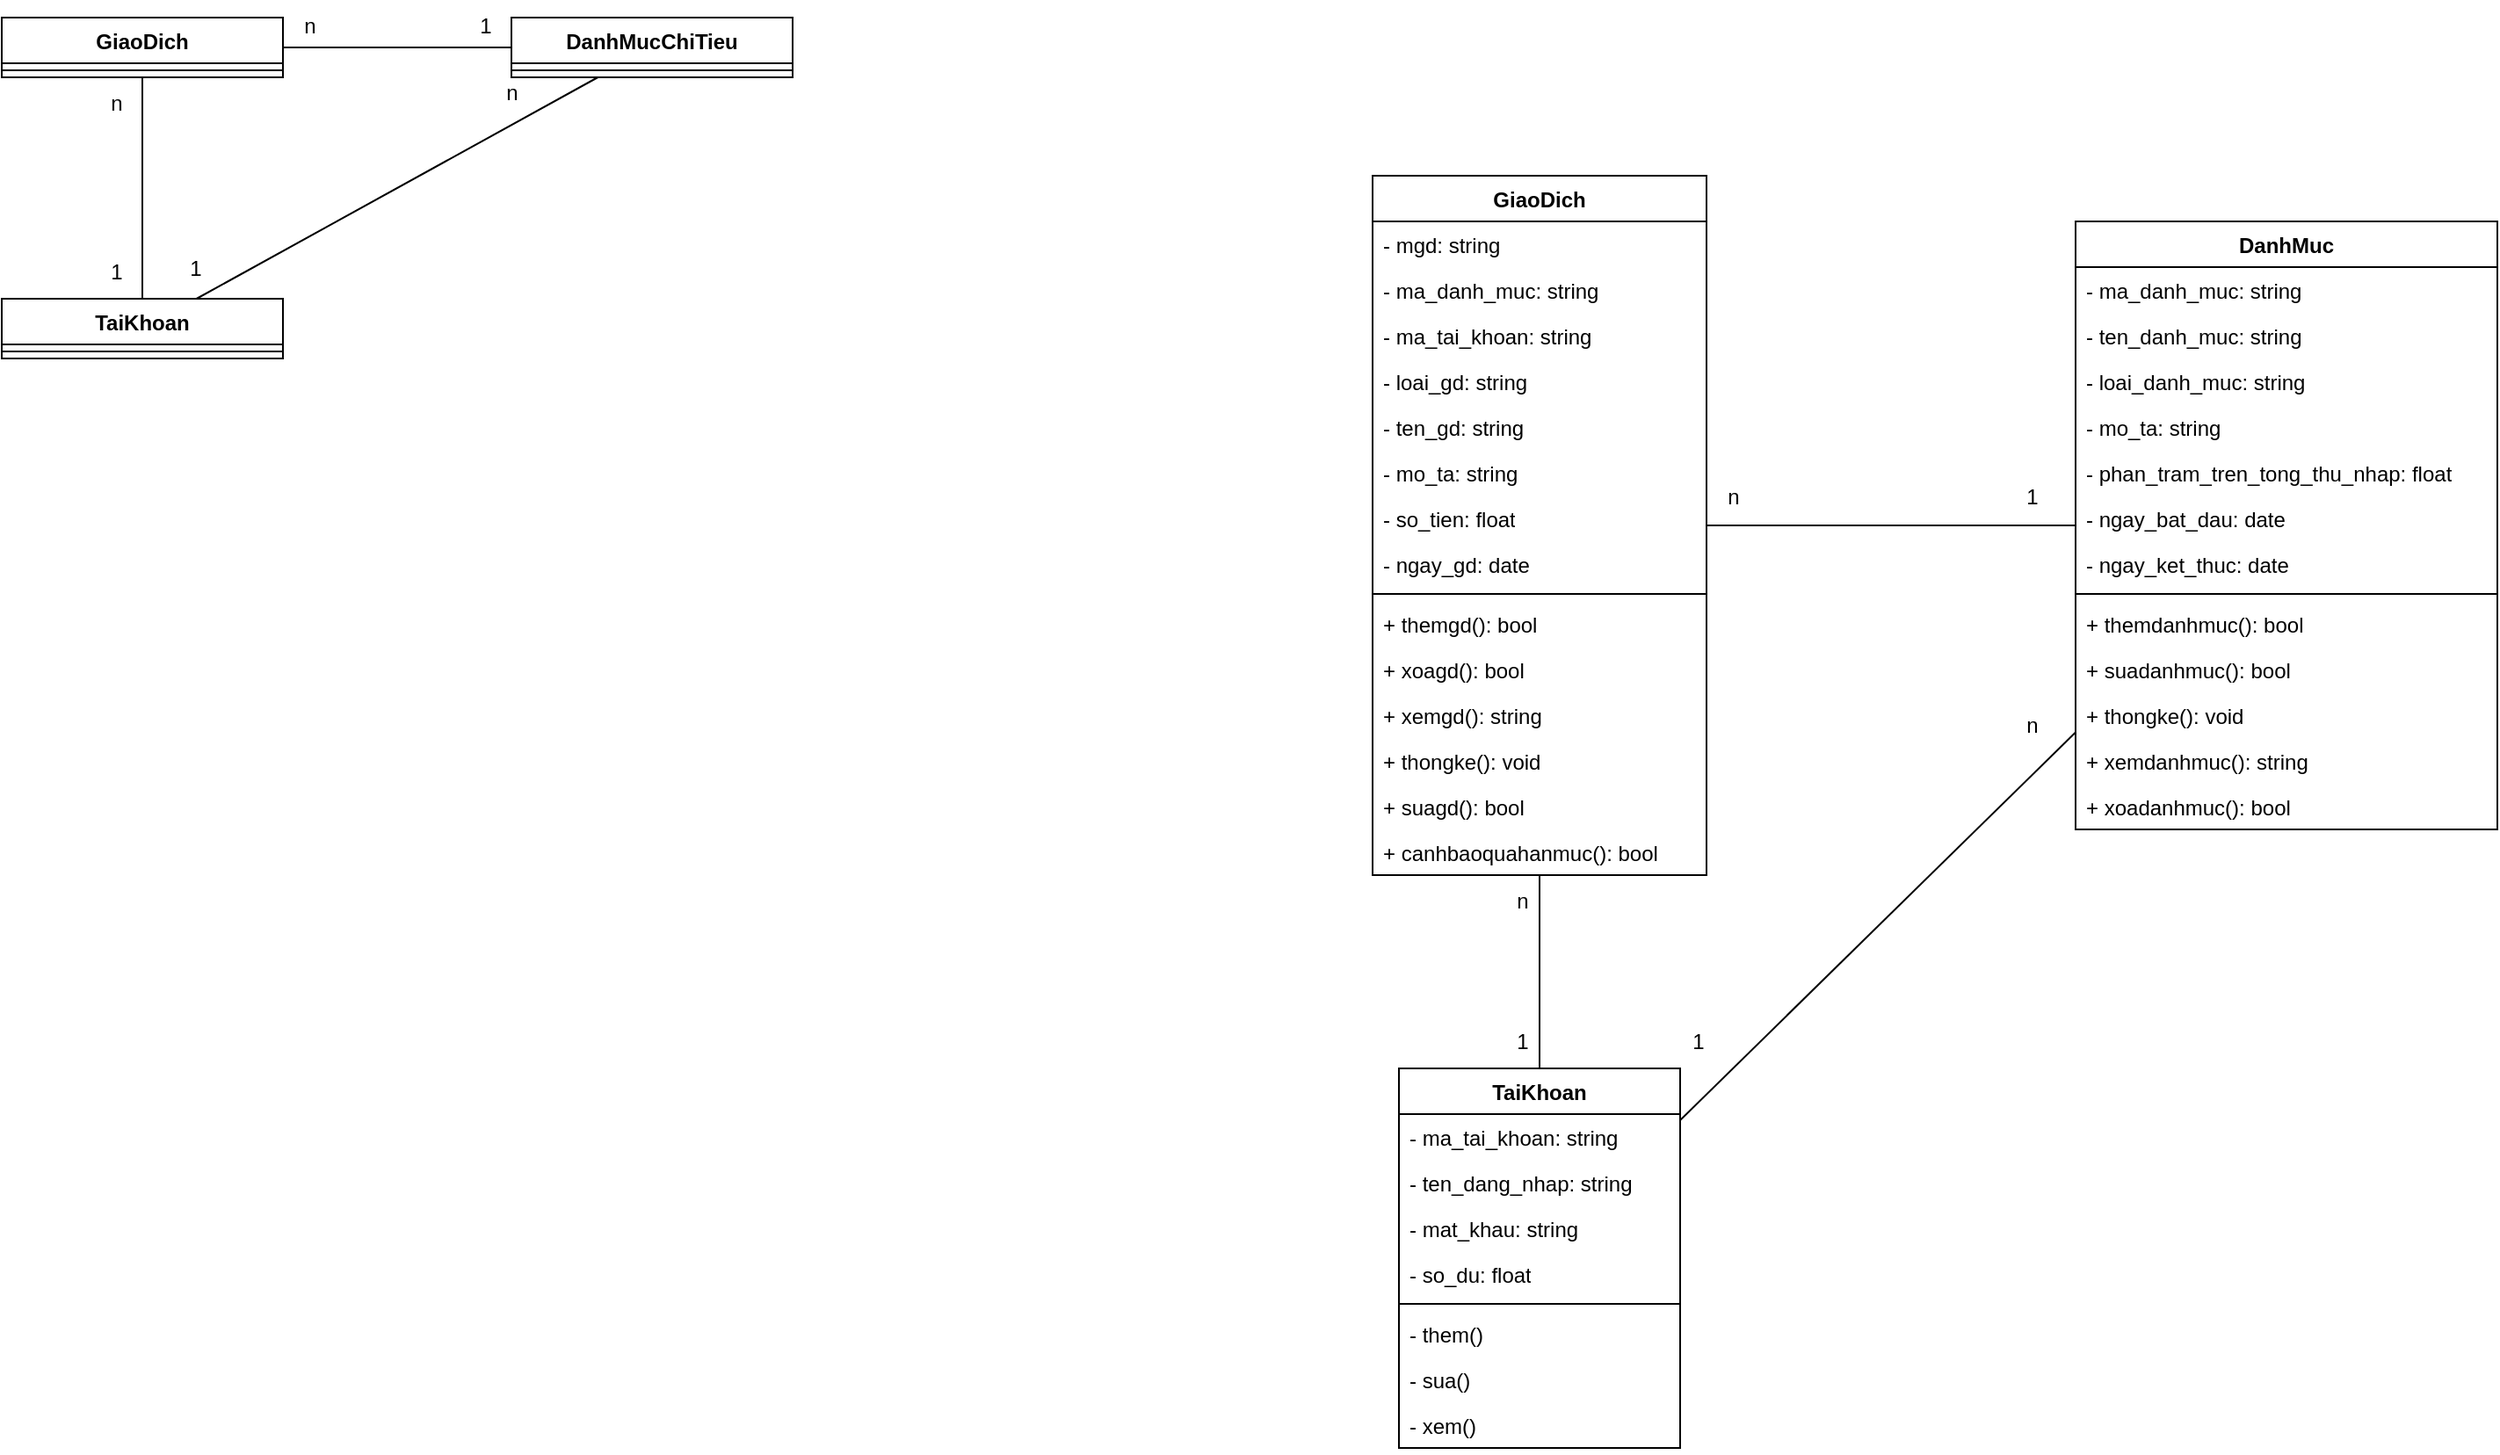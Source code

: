 <mxfile version="26.1.1">
  <diagram name="Page-1" id="j3x9xUhL0cNgf8u2Gdfp">
    <mxGraphModel dx="1903" dy="736" grid="1" gridSize="10" guides="1" tooltips="1" connect="1" arrows="1" fold="1" page="1" pageScale="1" pageWidth="850" pageHeight="1100" math="0" shadow="0">
      <root>
        <mxCell id="0" />
        <mxCell id="1" parent="0" />
        <mxCell id="YdEeC9AdQF0rcREv8JUe-7" value="GiaoDich" style="swimlane;fontStyle=1;align=center;verticalAlign=top;childLayout=stackLayout;horizontal=1;startSize=26;horizontalStack=0;resizeParent=1;resizeParentMax=0;resizeLast=0;collapsible=1;marginBottom=0;whiteSpace=wrap;html=1;" parent="1" vertex="1">
          <mxGeometry x="120" y="130" width="160" height="34" as="geometry" />
        </mxCell>
        <mxCell id="YdEeC9AdQF0rcREv8JUe-9" value="" style="line;strokeWidth=1;fillColor=none;align=left;verticalAlign=middle;spacingTop=-1;spacingLeft=3;spacingRight=3;rotatable=0;labelPosition=right;points=[];portConstraint=eastwest;strokeColor=inherit;" parent="YdEeC9AdQF0rcREv8JUe-7" vertex="1">
          <mxGeometry y="26" width="160" height="8" as="geometry" />
        </mxCell>
        <mxCell id="YdEeC9AdQF0rcREv8JUe-11" value="DanhMucChiTieu" style="swimlane;fontStyle=1;align=center;verticalAlign=top;childLayout=stackLayout;horizontal=1;startSize=26;horizontalStack=0;resizeParent=1;resizeParentMax=0;resizeLast=0;collapsible=1;marginBottom=0;whiteSpace=wrap;html=1;" parent="1" vertex="1">
          <mxGeometry x="410" y="130" width="160" height="34" as="geometry" />
        </mxCell>
        <mxCell id="YdEeC9AdQF0rcREv8JUe-12" value="" style="line;strokeWidth=1;fillColor=none;align=left;verticalAlign=middle;spacingTop=-1;spacingLeft=3;spacingRight=3;rotatable=0;labelPosition=right;points=[];portConstraint=eastwest;strokeColor=inherit;" parent="YdEeC9AdQF0rcREv8JUe-11" vertex="1">
          <mxGeometry y="26" width="160" height="8" as="geometry" />
        </mxCell>
        <mxCell id="YdEeC9AdQF0rcREv8JUe-13" value="TaiKhoan" style="swimlane;fontStyle=1;align=center;verticalAlign=top;childLayout=stackLayout;horizontal=1;startSize=26;horizontalStack=0;resizeParent=1;resizeParentMax=0;resizeLast=0;collapsible=1;marginBottom=0;whiteSpace=wrap;html=1;" parent="1" vertex="1">
          <mxGeometry x="120" y="290" width="160" height="34" as="geometry" />
        </mxCell>
        <mxCell id="YdEeC9AdQF0rcREv8JUe-14" value="" style="line;strokeWidth=1;fillColor=none;align=left;verticalAlign=middle;spacingTop=-1;spacingLeft=3;spacingRight=3;rotatable=0;labelPosition=right;points=[];portConstraint=eastwest;strokeColor=inherit;" parent="YdEeC9AdQF0rcREv8JUe-13" vertex="1">
          <mxGeometry y="26" width="160" height="8" as="geometry" />
        </mxCell>
        <mxCell id="YdEeC9AdQF0rcREv8JUe-22" value="" style="endArrow=none;html=1;rounded=0;" parent="1" source="YdEeC9AdQF0rcREv8JUe-13" target="YdEeC9AdQF0rcREv8JUe-7" edge="1">
          <mxGeometry width="50" height="50" relative="1" as="geometry">
            <mxPoint x="400" y="280" as="sourcePoint" />
            <mxPoint x="450" y="230" as="targetPoint" />
          </mxGeometry>
        </mxCell>
        <mxCell id="YdEeC9AdQF0rcREv8JUe-23" value="" style="endArrow=none;html=1;rounded=0;" parent="1" source="YdEeC9AdQF0rcREv8JUe-13" target="YdEeC9AdQF0rcREv8JUe-11" edge="1">
          <mxGeometry width="50" height="50" relative="1" as="geometry">
            <mxPoint x="210" y="300" as="sourcePoint" />
            <mxPoint x="210" y="174" as="targetPoint" />
          </mxGeometry>
        </mxCell>
        <mxCell id="YdEeC9AdQF0rcREv8JUe-24" value="" style="endArrow=none;html=1;rounded=0;" parent="1" source="YdEeC9AdQF0rcREv8JUe-7" target="YdEeC9AdQF0rcREv8JUe-11" edge="1">
          <mxGeometry width="50" height="50" relative="1" as="geometry">
            <mxPoint x="241" y="300" as="sourcePoint" />
            <mxPoint x="469" y="174" as="targetPoint" />
          </mxGeometry>
        </mxCell>
        <mxCell id="YdEeC9AdQF0rcREv8JUe-26" value="n" style="text;html=1;align=center;verticalAlign=middle;resizable=0;points=[];autosize=1;strokeColor=none;fillColor=none;" parent="1" vertex="1">
          <mxGeometry x="170" y="164" width="30" height="30" as="geometry" />
        </mxCell>
        <mxCell id="YdEeC9AdQF0rcREv8JUe-27" value="1" style="text;html=1;align=center;verticalAlign=middle;resizable=0;points=[];autosize=1;strokeColor=none;fillColor=none;" parent="1" vertex="1">
          <mxGeometry x="170" y="260" width="30" height="30" as="geometry" />
        </mxCell>
        <mxCell id="YdEeC9AdQF0rcREv8JUe-28" value="n" style="text;html=1;align=center;verticalAlign=middle;resizable=0;points=[];autosize=1;strokeColor=none;fillColor=none;" parent="1" vertex="1">
          <mxGeometry x="280" y="120" width="30" height="30" as="geometry" />
        </mxCell>
        <mxCell id="YdEeC9AdQF0rcREv8JUe-29" value="1" style="text;html=1;align=center;verticalAlign=middle;resizable=0;points=[];autosize=1;strokeColor=none;fillColor=none;" parent="1" vertex="1">
          <mxGeometry x="380" y="120" width="30" height="30" as="geometry" />
        </mxCell>
        <mxCell id="YdEeC9AdQF0rcREv8JUe-30" value="1" style="text;html=1;align=center;verticalAlign=middle;resizable=0;points=[];autosize=1;strokeColor=none;fillColor=none;" parent="1" vertex="1">
          <mxGeometry x="215" y="258" width="30" height="30" as="geometry" />
        </mxCell>
        <mxCell id="YdEeC9AdQF0rcREv8JUe-31" value="n" style="text;html=1;align=center;verticalAlign=middle;resizable=0;points=[];autosize=1;strokeColor=none;fillColor=none;" parent="1" vertex="1">
          <mxGeometry x="395" y="158" width="30" height="30" as="geometry" />
        </mxCell>
        <mxCell id="YdEeC9AdQF0rcREv8JUe-34" value="GiaoDich" style="swimlane;fontStyle=1;align=center;verticalAlign=top;childLayout=stackLayout;horizontal=1;startSize=26;horizontalStack=0;resizeParent=1;resizeParentMax=0;resizeLast=0;collapsible=1;marginBottom=0;whiteSpace=wrap;html=1;" parent="1" vertex="1">
          <mxGeometry x="900" y="220" width="190" height="398" as="geometry" />
        </mxCell>
        <mxCell id="YdEeC9AdQF0rcREv8JUe-53" value="- mgd: string" style="text;strokeColor=none;fillColor=none;align=left;verticalAlign=top;spacingLeft=4;spacingRight=4;overflow=hidden;rotatable=0;points=[[0,0.5],[1,0.5]];portConstraint=eastwest;whiteSpace=wrap;html=1;" parent="YdEeC9AdQF0rcREv8JUe-34" vertex="1">
          <mxGeometry y="26" width="190" height="26" as="geometry" />
        </mxCell>
        <mxCell id="YdEeC9AdQF0rcREv8JUe-54" value="- ma_danh_muc: string" style="text;strokeColor=none;fillColor=none;align=left;verticalAlign=top;spacingLeft=4;spacingRight=4;overflow=hidden;rotatable=0;points=[[0,0.5],[1,0.5]];portConstraint=eastwest;whiteSpace=wrap;html=1;" parent="YdEeC9AdQF0rcREv8JUe-34" vertex="1">
          <mxGeometry y="52" width="190" height="26" as="geometry" />
        </mxCell>
        <mxCell id="YdEeC9AdQF0rcREv8JUe-56" value="- ma_tai_khoan: string" style="text;strokeColor=none;fillColor=none;align=left;verticalAlign=top;spacingLeft=4;spacingRight=4;overflow=hidden;rotatable=0;points=[[0,0.5],[1,0.5]];portConstraint=eastwest;whiteSpace=wrap;html=1;" parent="YdEeC9AdQF0rcREv8JUe-34" vertex="1">
          <mxGeometry y="78" width="190" height="26" as="geometry" />
        </mxCell>
        <mxCell id="YdEeC9AdQF0rcREv8JUe-55" value="- loai_gd: string" style="text;strokeColor=none;fillColor=none;align=left;verticalAlign=top;spacingLeft=4;spacingRight=4;overflow=hidden;rotatable=0;points=[[0,0.5],[1,0.5]];portConstraint=eastwest;whiteSpace=wrap;html=1;" parent="YdEeC9AdQF0rcREv8JUe-34" vertex="1">
          <mxGeometry y="104" width="190" height="26" as="geometry" />
        </mxCell>
        <mxCell id="YdEeC9AdQF0rcREv8JUe-58" value="- ten_gd: string" style="text;strokeColor=none;fillColor=none;align=left;verticalAlign=top;spacingLeft=4;spacingRight=4;overflow=hidden;rotatable=0;points=[[0,0.5],[1,0.5]];portConstraint=eastwest;whiteSpace=wrap;html=1;" parent="YdEeC9AdQF0rcREv8JUe-34" vertex="1">
          <mxGeometry y="130" width="190" height="26" as="geometry" />
        </mxCell>
        <mxCell id="YdEeC9AdQF0rcREv8JUe-59" value="- mo_ta: string" style="text;strokeColor=none;fillColor=none;align=left;verticalAlign=top;spacingLeft=4;spacingRight=4;overflow=hidden;rotatable=0;points=[[0,0.5],[1,0.5]];portConstraint=eastwest;whiteSpace=wrap;html=1;" parent="YdEeC9AdQF0rcREv8JUe-34" vertex="1">
          <mxGeometry y="156" width="190" height="26" as="geometry" />
        </mxCell>
        <mxCell id="YdEeC9AdQF0rcREv8JUe-60" value="- so_tien: float" style="text;strokeColor=none;fillColor=none;align=left;verticalAlign=top;spacingLeft=4;spacingRight=4;overflow=hidden;rotatable=0;points=[[0,0.5],[1,0.5]];portConstraint=eastwest;whiteSpace=wrap;html=1;" parent="YdEeC9AdQF0rcREv8JUe-34" vertex="1">
          <mxGeometry y="182" width="190" height="26" as="geometry" />
        </mxCell>
        <mxCell id="YdEeC9AdQF0rcREv8JUe-61" value="- ngay_gd: date" style="text;strokeColor=none;fillColor=none;align=left;verticalAlign=top;spacingLeft=4;spacingRight=4;overflow=hidden;rotatable=0;points=[[0,0.5],[1,0.5]];portConstraint=eastwest;whiteSpace=wrap;html=1;" parent="YdEeC9AdQF0rcREv8JUe-34" vertex="1">
          <mxGeometry y="208" width="190" height="26" as="geometry" />
        </mxCell>
        <mxCell id="YdEeC9AdQF0rcREv8JUe-35" value="" style="line;strokeWidth=1;fillColor=none;align=left;verticalAlign=middle;spacingTop=-1;spacingLeft=3;spacingRight=3;rotatable=0;labelPosition=right;points=[];portConstraint=eastwest;strokeColor=inherit;" parent="YdEeC9AdQF0rcREv8JUe-34" vertex="1">
          <mxGeometry y="234" width="190" height="8" as="geometry" />
        </mxCell>
        <mxCell id="YdEeC9AdQF0rcREv8JUe-70" value="+ themgd(): bool" style="text;strokeColor=none;fillColor=none;align=left;verticalAlign=top;spacingLeft=4;spacingRight=4;overflow=hidden;rotatable=0;points=[[0,0.5],[1,0.5]];portConstraint=eastwest;whiteSpace=wrap;html=1;" parent="YdEeC9AdQF0rcREv8JUe-34" vertex="1">
          <mxGeometry y="242" width="190" height="26" as="geometry" />
        </mxCell>
        <mxCell id="YdEeC9AdQF0rcREv8JUe-71" value="+ xoagd(): bool" style="text;strokeColor=none;fillColor=none;align=left;verticalAlign=top;spacingLeft=4;spacingRight=4;overflow=hidden;rotatable=0;points=[[0,0.5],[1,0.5]];portConstraint=eastwest;whiteSpace=wrap;html=1;" parent="YdEeC9AdQF0rcREv8JUe-34" vertex="1">
          <mxGeometry y="268" width="190" height="26" as="geometry" />
        </mxCell>
        <mxCell id="YdEeC9AdQF0rcREv8JUe-72" value="+ xemgd(): string" style="text;strokeColor=none;fillColor=none;align=left;verticalAlign=top;spacingLeft=4;spacingRight=4;overflow=hidden;rotatable=0;points=[[0,0.5],[1,0.5]];portConstraint=eastwest;whiteSpace=wrap;html=1;" parent="YdEeC9AdQF0rcREv8JUe-34" vertex="1">
          <mxGeometry y="294" width="190" height="26" as="geometry" />
        </mxCell>
        <mxCell id="YdEeC9AdQF0rcREv8JUe-73" value="+ thongke(): void" style="text;strokeColor=none;fillColor=none;align=left;verticalAlign=top;spacingLeft=4;spacingRight=4;overflow=hidden;rotatable=0;points=[[0,0.5],[1,0.5]];portConstraint=eastwest;whiteSpace=wrap;html=1;" parent="YdEeC9AdQF0rcREv8JUe-34" vertex="1">
          <mxGeometry y="320" width="190" height="26" as="geometry" />
        </mxCell>
        <mxCell id="YdEeC9AdQF0rcREv8JUe-74" value="+ suagd(): bool" style="text;strokeColor=none;fillColor=none;align=left;verticalAlign=top;spacingLeft=4;spacingRight=4;overflow=hidden;rotatable=0;points=[[0,0.5],[1,0.5]];portConstraint=eastwest;whiteSpace=wrap;html=1;" parent="YdEeC9AdQF0rcREv8JUe-34" vertex="1">
          <mxGeometry y="346" width="190" height="26" as="geometry" />
        </mxCell>
        <mxCell id="YdEeC9AdQF0rcREv8JUe-80" value="+ canhbaoquahanmuc(): bool" style="text;strokeColor=none;fillColor=none;align=left;verticalAlign=top;spacingLeft=4;spacingRight=4;overflow=hidden;rotatable=0;points=[[0,0.5],[1,0.5]];portConstraint=eastwest;whiteSpace=wrap;html=1;" parent="YdEeC9AdQF0rcREv8JUe-34" vertex="1">
          <mxGeometry y="372" width="190" height="26" as="geometry" />
        </mxCell>
        <mxCell id="YdEeC9AdQF0rcREv8JUe-36" value="DanhMuc" style="swimlane;fontStyle=1;align=center;verticalAlign=top;childLayout=stackLayout;horizontal=1;startSize=26;horizontalStack=0;resizeParent=1;resizeParentMax=0;resizeLast=0;collapsible=1;marginBottom=0;whiteSpace=wrap;html=1;" parent="1" vertex="1">
          <mxGeometry x="1300" y="246" width="240" height="346" as="geometry" />
        </mxCell>
        <mxCell id="YdEeC9AdQF0rcREv8JUe-62" value="- ma_danh_muc: string" style="text;strokeColor=none;fillColor=none;align=left;verticalAlign=top;spacingLeft=4;spacingRight=4;overflow=hidden;rotatable=0;points=[[0,0.5],[1,0.5]];portConstraint=eastwest;whiteSpace=wrap;html=1;" parent="YdEeC9AdQF0rcREv8JUe-36" vertex="1">
          <mxGeometry y="26" width="240" height="26" as="geometry" />
        </mxCell>
        <mxCell id="YdEeC9AdQF0rcREv8JUe-63" value="- ten_danh_muc: string" style="text;strokeColor=none;fillColor=none;align=left;verticalAlign=top;spacingLeft=4;spacingRight=4;overflow=hidden;rotatable=0;points=[[0,0.5],[1,0.5]];portConstraint=eastwest;whiteSpace=wrap;html=1;" parent="YdEeC9AdQF0rcREv8JUe-36" vertex="1">
          <mxGeometry y="52" width="240" height="26" as="geometry" />
        </mxCell>
        <mxCell id="YdEeC9AdQF0rcREv8JUe-64" value="- loai_danh_muc: string" style="text;strokeColor=none;fillColor=none;align=left;verticalAlign=top;spacingLeft=4;spacingRight=4;overflow=hidden;rotatable=0;points=[[0,0.5],[1,0.5]];portConstraint=eastwest;whiteSpace=wrap;html=1;" parent="YdEeC9AdQF0rcREv8JUe-36" vertex="1">
          <mxGeometry y="78" width="240" height="26" as="geometry" />
        </mxCell>
        <mxCell id="YdEeC9AdQF0rcREv8JUe-65" value="- mo_ta: string" style="text;strokeColor=none;fillColor=none;align=left;verticalAlign=top;spacingLeft=4;spacingRight=4;overflow=hidden;rotatable=0;points=[[0,0.5],[1,0.5]];portConstraint=eastwest;whiteSpace=wrap;html=1;" parent="YdEeC9AdQF0rcREv8JUe-36" vertex="1">
          <mxGeometry y="104" width="240" height="26" as="geometry" />
        </mxCell>
        <mxCell id="YdEeC9AdQF0rcREv8JUe-66" value="- phan_tram_tren_tong_thu_nhap: float" style="text;strokeColor=none;fillColor=none;align=left;verticalAlign=top;spacingLeft=4;spacingRight=4;overflow=hidden;rotatable=0;points=[[0,0.5],[1,0.5]];portConstraint=eastwest;whiteSpace=wrap;html=1;" parent="YdEeC9AdQF0rcREv8JUe-36" vertex="1">
          <mxGeometry y="130" width="240" height="26" as="geometry" />
        </mxCell>
        <mxCell id="YdEeC9AdQF0rcREv8JUe-68" value="- ngay_bat_dau: date" style="text;strokeColor=none;fillColor=none;align=left;verticalAlign=top;spacingLeft=4;spacingRight=4;overflow=hidden;rotatable=0;points=[[0,0.5],[1,0.5]];portConstraint=eastwest;whiteSpace=wrap;html=1;" parent="YdEeC9AdQF0rcREv8JUe-36" vertex="1">
          <mxGeometry y="156" width="240" height="26" as="geometry" />
        </mxCell>
        <mxCell id="YdEeC9AdQF0rcREv8JUe-69" value="- ngay_ket_thuc: date" style="text;strokeColor=none;fillColor=none;align=left;verticalAlign=top;spacingLeft=4;spacingRight=4;overflow=hidden;rotatable=0;points=[[0,0.5],[1,0.5]];portConstraint=eastwest;whiteSpace=wrap;html=1;" parent="YdEeC9AdQF0rcREv8JUe-36" vertex="1">
          <mxGeometry y="182" width="240" height="26" as="geometry" />
        </mxCell>
        <mxCell id="YdEeC9AdQF0rcREv8JUe-37" value="" style="line;strokeWidth=1;fillColor=none;align=left;verticalAlign=middle;spacingTop=-1;spacingLeft=3;spacingRight=3;rotatable=0;labelPosition=right;points=[];portConstraint=eastwest;strokeColor=inherit;" parent="YdEeC9AdQF0rcREv8JUe-36" vertex="1">
          <mxGeometry y="208" width="240" height="8" as="geometry" />
        </mxCell>
        <mxCell id="YdEeC9AdQF0rcREv8JUe-75" value="+ themdanhmuc(): bool" style="text;strokeColor=none;fillColor=none;align=left;verticalAlign=top;spacingLeft=4;spacingRight=4;overflow=hidden;rotatable=0;points=[[0,0.5],[1,0.5]];portConstraint=eastwest;whiteSpace=wrap;html=1;" parent="YdEeC9AdQF0rcREv8JUe-36" vertex="1">
          <mxGeometry y="216" width="240" height="26" as="geometry" />
        </mxCell>
        <mxCell id="YdEeC9AdQF0rcREv8JUe-79" value="+ suadanhmuc(): bool" style="text;strokeColor=none;fillColor=none;align=left;verticalAlign=top;spacingLeft=4;spacingRight=4;overflow=hidden;rotatable=0;points=[[0,0.5],[1,0.5]];portConstraint=eastwest;whiteSpace=wrap;html=1;" parent="YdEeC9AdQF0rcREv8JUe-36" vertex="1">
          <mxGeometry y="242" width="240" height="26" as="geometry" />
        </mxCell>
        <mxCell id="YdEeC9AdQF0rcREv8JUe-78" value="+ thongke(): void" style="text;strokeColor=none;fillColor=none;align=left;verticalAlign=top;spacingLeft=4;spacingRight=4;overflow=hidden;rotatable=0;points=[[0,0.5],[1,0.5]];portConstraint=eastwest;whiteSpace=wrap;html=1;" parent="YdEeC9AdQF0rcREv8JUe-36" vertex="1">
          <mxGeometry y="268" width="240" height="26" as="geometry" />
        </mxCell>
        <mxCell id="YdEeC9AdQF0rcREv8JUe-77" value="+ xemdanhmuc(): string" style="text;strokeColor=none;fillColor=none;align=left;verticalAlign=top;spacingLeft=4;spacingRight=4;overflow=hidden;rotatable=0;points=[[0,0.5],[1,0.5]];portConstraint=eastwest;whiteSpace=wrap;html=1;" parent="YdEeC9AdQF0rcREv8JUe-36" vertex="1">
          <mxGeometry y="294" width="240" height="26" as="geometry" />
        </mxCell>
        <mxCell id="YdEeC9AdQF0rcREv8JUe-76" value="+ xoadanhmuc(): bool" style="text;strokeColor=none;fillColor=none;align=left;verticalAlign=top;spacingLeft=4;spacingRight=4;overflow=hidden;rotatable=0;points=[[0,0.5],[1,0.5]];portConstraint=eastwest;whiteSpace=wrap;html=1;" parent="YdEeC9AdQF0rcREv8JUe-36" vertex="1">
          <mxGeometry y="320" width="240" height="26" as="geometry" />
        </mxCell>
        <mxCell id="YdEeC9AdQF0rcREv8JUe-38" value="TaiKhoan" style="swimlane;fontStyle=1;align=center;verticalAlign=top;childLayout=stackLayout;horizontal=1;startSize=26;horizontalStack=0;resizeParent=1;resizeParentMax=0;resizeLast=0;collapsible=1;marginBottom=0;whiteSpace=wrap;html=1;" parent="1" vertex="1">
          <mxGeometry x="915" y="728" width="160" height="216" as="geometry" />
        </mxCell>
        <mxCell id="YdEeC9AdQF0rcREv8JUe-57" value="- ma_tai_khoan: string" style="text;strokeColor=none;fillColor=none;align=left;verticalAlign=top;spacingLeft=4;spacingRight=4;overflow=hidden;rotatable=0;points=[[0,0.5],[1,0.5]];portConstraint=eastwest;whiteSpace=wrap;html=1;" parent="YdEeC9AdQF0rcREv8JUe-38" vertex="1">
          <mxGeometry y="26" width="160" height="26" as="geometry" />
        </mxCell>
        <mxCell id="YdEeC9AdQF0rcREv8JUe-49" value="- ten_dang_nhap: string" style="text;strokeColor=none;fillColor=none;align=left;verticalAlign=top;spacingLeft=4;spacingRight=4;overflow=hidden;rotatable=0;points=[[0,0.5],[1,0.5]];portConstraint=eastwest;whiteSpace=wrap;html=1;" parent="YdEeC9AdQF0rcREv8JUe-38" vertex="1">
          <mxGeometry y="52" width="160" height="26" as="geometry" />
        </mxCell>
        <mxCell id="YdEeC9AdQF0rcREv8JUe-50" value="- mat_khau: string" style="text;strokeColor=none;fillColor=none;align=left;verticalAlign=top;spacingLeft=4;spacingRight=4;overflow=hidden;rotatable=0;points=[[0,0.5],[1,0.5]];portConstraint=eastwest;whiteSpace=wrap;html=1;" parent="YdEeC9AdQF0rcREv8JUe-38" vertex="1">
          <mxGeometry y="78" width="160" height="26" as="geometry" />
        </mxCell>
        <mxCell id="YdEeC9AdQF0rcREv8JUe-52" value="- so_du: float" style="text;strokeColor=none;fillColor=none;align=left;verticalAlign=top;spacingLeft=4;spacingRight=4;overflow=hidden;rotatable=0;points=[[0,0.5],[1,0.5]];portConstraint=eastwest;whiteSpace=wrap;html=1;" parent="YdEeC9AdQF0rcREv8JUe-38" vertex="1">
          <mxGeometry y="104" width="160" height="26" as="geometry" />
        </mxCell>
        <mxCell id="YdEeC9AdQF0rcREv8JUe-39" value="" style="line;strokeWidth=1;fillColor=none;align=left;verticalAlign=middle;spacingTop=-1;spacingLeft=3;spacingRight=3;rotatable=0;labelPosition=right;points=[];portConstraint=eastwest;strokeColor=inherit;" parent="YdEeC9AdQF0rcREv8JUe-38" vertex="1">
          <mxGeometry y="130" width="160" height="8" as="geometry" />
        </mxCell>
        <mxCell id="YdEeC9AdQF0rcREv8JUe-81" value="- them()" style="text;strokeColor=none;fillColor=none;align=left;verticalAlign=top;spacingLeft=4;spacingRight=4;overflow=hidden;rotatable=0;points=[[0,0.5],[1,0.5]];portConstraint=eastwest;whiteSpace=wrap;html=1;" parent="YdEeC9AdQF0rcREv8JUe-38" vertex="1">
          <mxGeometry y="138" width="160" height="26" as="geometry" />
        </mxCell>
        <mxCell id="YdEeC9AdQF0rcREv8JUe-82" value="- sua()" style="text;strokeColor=none;fillColor=none;align=left;verticalAlign=top;spacingLeft=4;spacingRight=4;overflow=hidden;rotatable=0;points=[[0,0.5],[1,0.5]];portConstraint=eastwest;whiteSpace=wrap;html=1;" parent="YdEeC9AdQF0rcREv8JUe-38" vertex="1">
          <mxGeometry y="164" width="160" height="26" as="geometry" />
        </mxCell>
        <mxCell id="YdEeC9AdQF0rcREv8JUe-84" value="- xem()" style="text;strokeColor=none;fillColor=none;align=left;verticalAlign=top;spacingLeft=4;spacingRight=4;overflow=hidden;rotatable=0;points=[[0,0.5],[1,0.5]];portConstraint=eastwest;whiteSpace=wrap;html=1;" parent="YdEeC9AdQF0rcREv8JUe-38" vertex="1">
          <mxGeometry y="190" width="160" height="26" as="geometry" />
        </mxCell>
        <mxCell id="YdEeC9AdQF0rcREv8JUe-40" value="" style="endArrow=none;html=1;rounded=0;" parent="1" source="YdEeC9AdQF0rcREv8JUe-38" target="YdEeC9AdQF0rcREv8JUe-34" edge="1">
          <mxGeometry width="50" height="50" relative="1" as="geometry">
            <mxPoint x="1210" y="618" as="sourcePoint" />
            <mxPoint x="1260" y="568" as="targetPoint" />
          </mxGeometry>
        </mxCell>
        <mxCell id="YdEeC9AdQF0rcREv8JUe-41" value="" style="endArrow=none;html=1;rounded=0;" parent="1" source="YdEeC9AdQF0rcREv8JUe-38" target="YdEeC9AdQF0rcREv8JUe-36" edge="1">
          <mxGeometry width="50" height="50" relative="1" as="geometry">
            <mxPoint x="1020" y="638" as="sourcePoint" />
            <mxPoint x="1020" y="512" as="targetPoint" />
          </mxGeometry>
        </mxCell>
        <mxCell id="YdEeC9AdQF0rcREv8JUe-42" value="" style="endArrow=none;html=1;rounded=0;" parent="1" source="YdEeC9AdQF0rcREv8JUe-34" target="YdEeC9AdQF0rcREv8JUe-36" edge="1">
          <mxGeometry width="50" height="50" relative="1" as="geometry">
            <mxPoint x="1051" y="638" as="sourcePoint" />
            <mxPoint x="1279" y="512" as="targetPoint" />
          </mxGeometry>
        </mxCell>
        <mxCell id="YdEeC9AdQF0rcREv8JUe-43" value="n" style="text;html=1;align=center;verticalAlign=middle;resizable=0;points=[];autosize=1;strokeColor=none;fillColor=none;" parent="1" vertex="1">
          <mxGeometry x="970" y="618" width="30" height="30" as="geometry" />
        </mxCell>
        <mxCell id="YdEeC9AdQF0rcREv8JUe-44" value="1" style="text;html=1;align=center;verticalAlign=middle;resizable=0;points=[];autosize=1;strokeColor=none;fillColor=none;" parent="1" vertex="1">
          <mxGeometry x="970" y="698" width="30" height="30" as="geometry" />
        </mxCell>
        <mxCell id="YdEeC9AdQF0rcREv8JUe-45" value="n" style="text;html=1;align=center;verticalAlign=middle;resizable=0;points=[];autosize=1;strokeColor=none;fillColor=none;" parent="1" vertex="1">
          <mxGeometry x="1090" y="388" width="30" height="30" as="geometry" />
        </mxCell>
        <mxCell id="YdEeC9AdQF0rcREv8JUe-46" value="1" style="text;html=1;align=center;verticalAlign=middle;resizable=0;points=[];autosize=1;strokeColor=none;fillColor=none;" parent="1" vertex="1">
          <mxGeometry x="1260" y="388" width="30" height="30" as="geometry" />
        </mxCell>
        <mxCell id="YdEeC9AdQF0rcREv8JUe-47" value="1" style="text;html=1;align=center;verticalAlign=middle;resizable=0;points=[];autosize=1;strokeColor=none;fillColor=none;" parent="1" vertex="1">
          <mxGeometry x="1070" y="698" width="30" height="30" as="geometry" />
        </mxCell>
        <mxCell id="YdEeC9AdQF0rcREv8JUe-48" value="n" style="text;html=1;align=center;verticalAlign=middle;resizable=0;points=[];autosize=1;strokeColor=none;fillColor=none;" parent="1" vertex="1">
          <mxGeometry x="1260" y="518" width="30" height="30" as="geometry" />
        </mxCell>
      </root>
    </mxGraphModel>
  </diagram>
</mxfile>
